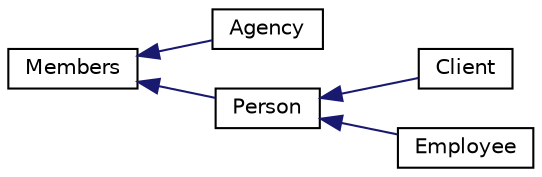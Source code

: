digraph "Graphical Class Hierarchy"
{
 // INTERACTIVE_SVG=YES
 // LATEX_PDF_SIZE
  edge [fontname="Helvetica",fontsize="10",labelfontname="Helvetica",labelfontsize="10"];
  node [fontname="Helvetica",fontsize="10",shape=record];
  rankdir="LR";
  Node0 [label="Members",height=0.2,width=0.4,color="black", fillcolor="white", style="filled",URL="$df/dfc/class_members.html",tooltip=" "];
  Node0 -> Node1 [dir="back",color="midnightblue",fontsize="10",style="solid",fontname="Helvetica"];
  Node1 [label="Agency",height=0.2,width=0.4,color="black", fillcolor="white", style="filled",URL="$dc/d71/class_agency.html",tooltip=" "];
  Node0 -> Node2 [dir="back",color="midnightblue",fontsize="10",style="solid",fontname="Helvetica"];
  Node2 [label="Person",height=0.2,width=0.4,color="black", fillcolor="white", style="filled",URL="$d5/d4a/class_person.html",tooltip=" "];
  Node2 -> Node3 [dir="back",color="midnightblue",fontsize="10",style="solid",fontname="Helvetica"];
  Node3 [label="Client",height=0.2,width=0.4,color="black", fillcolor="white", style="filled",URL="$d3/d7a/class_client.html",tooltip=" "];
  Node2 -> Node4 [dir="back",color="midnightblue",fontsize="10",style="solid",fontname="Helvetica"];
  Node4 [label="Employee",height=0.2,width=0.4,color="black", fillcolor="white", style="filled",URL="$dc/d5c/class_employee.html",tooltip=" "];
}

